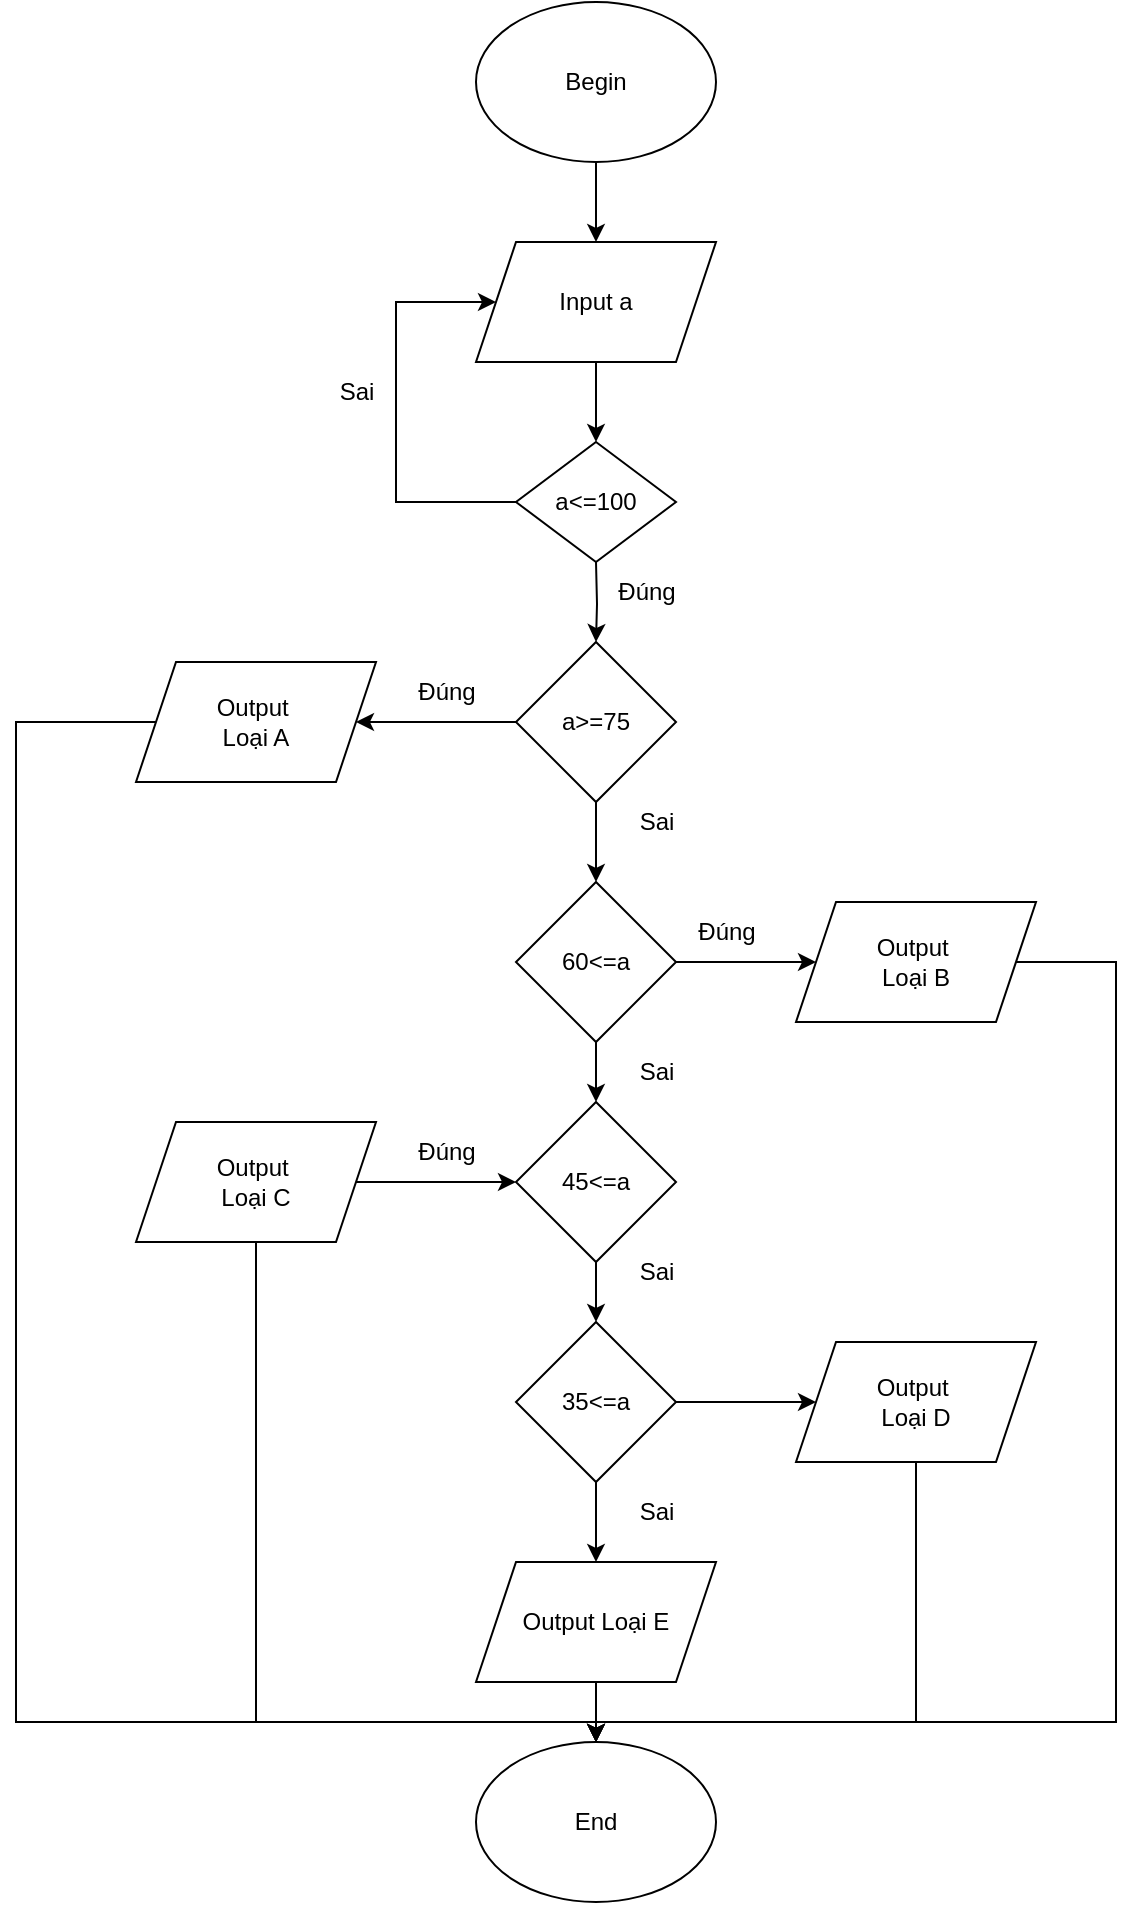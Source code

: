 <mxfile version="20.3.0" type="device"><diagram id="P0d-RZ7EOUG56-zaymrr" name="Trang-1"><mxGraphModel dx="1038" dy="641" grid="1" gridSize="10" guides="1" tooltips="1" connect="1" arrows="1" fold="1" page="1" pageScale="1" pageWidth="827" pageHeight="1169" math="0" shadow="0"><root><mxCell id="0"/><mxCell id="1" parent="0"/><mxCell id="Lx7zH8nWmUe-BdeUAszk-8" value="" style="edgeStyle=orthogonalEdgeStyle;rounded=0;orthogonalLoop=1;jettySize=auto;html=1;" parent="1" source="Lx7zH8nWmUe-BdeUAszk-1" target="Lx7zH8nWmUe-BdeUAszk-2" edge="1"><mxGeometry relative="1" as="geometry"/></mxCell><mxCell id="Lx7zH8nWmUe-BdeUAszk-1" value="Begin" style="ellipse;whiteSpace=wrap;html=1;" parent="1" vertex="1"><mxGeometry x="360" y="40" width="120" height="80" as="geometry"/></mxCell><mxCell id="Lx7zH8nWmUe-BdeUAszk-9" value="" style="edgeStyle=orthogonalEdgeStyle;rounded=0;orthogonalLoop=1;jettySize=auto;html=1;" parent="1" source="Lx7zH8nWmUe-BdeUAszk-2" edge="1"><mxGeometry relative="1" as="geometry"><mxPoint x="420" y="260" as="targetPoint"/></mxGeometry></mxCell><mxCell id="Lx7zH8nWmUe-BdeUAszk-2" value="Input a" style="shape=parallelogram;perimeter=parallelogramPerimeter;whiteSpace=wrap;html=1;fixedSize=1;" parent="1" vertex="1"><mxGeometry x="360" y="160" width="120" height="60" as="geometry"/></mxCell><mxCell id="Lx7zH8nWmUe-BdeUAszk-10" value="" style="edgeStyle=orthogonalEdgeStyle;rounded=0;orthogonalLoop=1;jettySize=auto;html=1;" parent="1" target="Lx7zH8nWmUe-BdeUAszk-4" edge="1"><mxGeometry relative="1" as="geometry"><mxPoint x="420" y="320" as="sourcePoint"/></mxGeometry></mxCell><mxCell id="Lx7zH8nWmUe-BdeUAszk-11" value="" style="edgeStyle=orthogonalEdgeStyle;rounded=0;orthogonalLoop=1;jettySize=auto;html=1;" parent="1" source="Lx7zH8nWmUe-BdeUAszk-4" target="Lx7zH8nWmUe-BdeUAszk-7" edge="1"><mxGeometry relative="1" as="geometry"/></mxCell><mxCell id="Lx7zH8nWmUe-BdeUAszk-19" value="" style="edgeStyle=orthogonalEdgeStyle;rounded=0;orthogonalLoop=1;jettySize=auto;html=1;" parent="1" source="Lx7zH8nWmUe-BdeUAszk-4" target="Lx7zH8nWmUe-BdeUAszk-18" edge="1"><mxGeometry relative="1" as="geometry"/></mxCell><mxCell id="Lx7zH8nWmUe-BdeUAszk-4" value="a&amp;gt;=75" style="rhombus;whiteSpace=wrap;html=1;" parent="1" vertex="1"><mxGeometry x="380" y="360" width="80" height="80" as="geometry"/></mxCell><mxCell id="c2MQZuct1WdMWwAWntjE-2" value="" style="edgeStyle=orthogonalEdgeStyle;rounded=0;orthogonalLoop=1;jettySize=auto;html=1;" edge="1" parent="1" source="Lx7zH8nWmUe-BdeUAszk-7" target="c2MQZuct1WdMWwAWntjE-1"><mxGeometry relative="1" as="geometry"/></mxCell><mxCell id="c2MQZuct1WdMWwAWntjE-6" value="" style="edgeStyle=orthogonalEdgeStyle;rounded=0;orthogonalLoop=1;jettySize=auto;html=1;" edge="1" parent="1" source="Lx7zH8nWmUe-BdeUAszk-7" target="c2MQZuct1WdMWwAWntjE-4"><mxGeometry relative="1" as="geometry"/></mxCell><mxCell id="Lx7zH8nWmUe-BdeUAszk-7" value="60&amp;lt;=a" style="rhombus;whiteSpace=wrap;html=1;" parent="1" vertex="1"><mxGeometry x="380" y="480" width="80" height="80" as="geometry"/></mxCell><mxCell id="Lx7zH8nWmUe-BdeUAszk-14" value="Sai" style="text;html=1;resizable=0;autosize=1;align=center;verticalAlign=middle;points=[];fillColor=none;strokeColor=none;rounded=0;" parent="1" vertex="1"><mxGeometry x="430" y="435" width="40" height="30" as="geometry"/></mxCell><mxCell id="Lx7zH8nWmUe-BdeUAszk-25" value="" style="edgeStyle=orthogonalEdgeStyle;rounded=0;orthogonalLoop=1;jettySize=auto;html=1;" parent="1" source="Lx7zH8nWmUe-BdeUAszk-15" target="Lx7zH8nWmUe-BdeUAszk-24" edge="1"><mxGeometry relative="1" as="geometry"/></mxCell><mxCell id="Lx7zH8nWmUe-BdeUAszk-15" value="Output Loại E" style="shape=parallelogram;perimeter=parallelogramPerimeter;whiteSpace=wrap;html=1;fixedSize=1;" parent="1" vertex="1"><mxGeometry x="360" y="820" width="120" height="60" as="geometry"/></mxCell><mxCell id="Lx7zH8nWmUe-BdeUAszk-17" value="Sai" style="text;html=1;resizable=0;autosize=1;align=center;verticalAlign=middle;points=[];fillColor=none;strokeColor=none;rounded=0;" parent="1" vertex="1"><mxGeometry x="430" y="560" width="40" height="30" as="geometry"/></mxCell><mxCell id="c2MQZuct1WdMWwAWntjE-25" style="edgeStyle=orthogonalEdgeStyle;rounded=0;orthogonalLoop=1;jettySize=auto;html=1;entryX=0.5;entryY=0;entryDx=0;entryDy=0;" edge="1" parent="1" source="Lx7zH8nWmUe-BdeUAszk-18" target="Lx7zH8nWmUe-BdeUAszk-24"><mxGeometry relative="1" as="geometry"><mxPoint x="420" y="900" as="targetPoint"/><Array as="points"><mxPoint x="130" y="400"/><mxPoint x="130" y="900"/><mxPoint x="420" y="900"/></Array></mxGeometry></mxCell><mxCell id="Lx7zH8nWmUe-BdeUAszk-18" value="Output&amp;nbsp;&lt;br&gt;Loại A" style="shape=parallelogram;perimeter=parallelogramPerimeter;whiteSpace=wrap;html=1;fixedSize=1;" parent="1" vertex="1"><mxGeometry x="190" y="370" width="120" height="60" as="geometry"/></mxCell><mxCell id="Lx7zH8nWmUe-BdeUAszk-20" value="Đúng" style="text;html=1;resizable=0;autosize=1;align=center;verticalAlign=middle;points=[];fillColor=none;strokeColor=none;rounded=0;" parent="1" vertex="1"><mxGeometry x="320" y="370" width="50" height="30" as="geometry"/></mxCell><mxCell id="Lx7zH8nWmUe-BdeUAszk-24" value="End" style="ellipse;whiteSpace=wrap;html=1;" parent="1" vertex="1"><mxGeometry x="360" y="910" width="120" height="80" as="geometry"/></mxCell><mxCell id="c2MQZuct1WdMWwAWntjE-29" style="edgeStyle=orthogonalEdgeStyle;rounded=0;orthogonalLoop=1;jettySize=auto;html=1;entryX=0.5;entryY=0;entryDx=0;entryDy=0;" edge="1" parent="1" source="c2MQZuct1WdMWwAWntjE-1" target="Lx7zH8nWmUe-BdeUAszk-24"><mxGeometry relative="1" as="geometry"><Array as="points"><mxPoint x="680" y="520"/><mxPoint x="680" y="900"/><mxPoint x="420" y="900"/></Array></mxGeometry></mxCell><mxCell id="c2MQZuct1WdMWwAWntjE-1" value="Output&amp;nbsp;&lt;br&gt;Loại B" style="shape=parallelogram;perimeter=parallelogramPerimeter;whiteSpace=wrap;html=1;fixedSize=1;" vertex="1" parent="1"><mxGeometry x="520" y="490" width="120" height="60" as="geometry"/></mxCell><mxCell id="c2MQZuct1WdMWwAWntjE-3" value="Đúng" style="text;html=1;resizable=0;autosize=1;align=center;verticalAlign=middle;points=[];fillColor=none;strokeColor=none;rounded=0;" vertex="1" parent="1"><mxGeometry x="460" y="490" width="50" height="30" as="geometry"/></mxCell><mxCell id="c2MQZuct1WdMWwAWntjE-21" value="" style="edgeStyle=orthogonalEdgeStyle;rounded=0;orthogonalLoop=1;jettySize=auto;html=1;" edge="1" parent="1" source="c2MQZuct1WdMWwAWntjE-4" target="c2MQZuct1WdMWwAWntjE-20"><mxGeometry relative="1" as="geometry"/></mxCell><mxCell id="c2MQZuct1WdMWwAWntjE-4" value="45&amp;lt;=a" style="rhombus;whiteSpace=wrap;html=1;" vertex="1" parent="1"><mxGeometry x="380" y="590" width="80" height="80" as="geometry"/></mxCell><mxCell id="c2MQZuct1WdMWwAWntjE-9" value="" style="edgeStyle=orthogonalEdgeStyle;rounded=0;orthogonalLoop=1;jettySize=auto;html=1;" edge="1" parent="1" source="c2MQZuct1WdMWwAWntjE-8" target="c2MQZuct1WdMWwAWntjE-4"><mxGeometry relative="1" as="geometry"/></mxCell><mxCell id="c2MQZuct1WdMWwAWntjE-26" style="edgeStyle=orthogonalEdgeStyle;rounded=0;orthogonalLoop=1;jettySize=auto;html=1;entryX=0.5;entryY=0;entryDx=0;entryDy=0;" edge="1" parent="1" source="c2MQZuct1WdMWwAWntjE-8" target="Lx7zH8nWmUe-BdeUAszk-24"><mxGeometry relative="1" as="geometry"><Array as="points"><mxPoint x="250" y="900"/><mxPoint x="420" y="900"/></Array></mxGeometry></mxCell><mxCell id="c2MQZuct1WdMWwAWntjE-8" value="Output&amp;nbsp;&lt;br&gt;Loại C" style="shape=parallelogram;perimeter=parallelogramPerimeter;whiteSpace=wrap;html=1;fixedSize=1;" vertex="1" parent="1"><mxGeometry x="190" y="600" width="120" height="60" as="geometry"/></mxCell><mxCell id="c2MQZuct1WdMWwAWntjE-10" value="Đúng" style="text;html=1;resizable=0;autosize=1;align=center;verticalAlign=middle;points=[];fillColor=none;strokeColor=none;rounded=0;" vertex="1" parent="1"><mxGeometry x="320" y="600" width="50" height="30" as="geometry"/></mxCell><mxCell id="c2MQZuct1WdMWwAWntjE-11" value="Sai" style="text;html=1;resizable=0;autosize=1;align=center;verticalAlign=middle;points=[];fillColor=none;strokeColor=none;rounded=0;" vertex="1" parent="1"><mxGeometry x="430" y="660" width="40" height="30" as="geometry"/></mxCell><mxCell id="c2MQZuct1WdMWwAWntjE-18" style="edgeStyle=orthogonalEdgeStyle;rounded=0;orthogonalLoop=1;jettySize=auto;html=1;entryX=0;entryY=0.5;entryDx=0;entryDy=0;" edge="1" parent="1" source="c2MQZuct1WdMWwAWntjE-16" target="Lx7zH8nWmUe-BdeUAszk-2"><mxGeometry relative="1" as="geometry"><mxPoint x="370" y="200" as="targetPoint"/><Array as="points"><mxPoint x="320" y="290"/><mxPoint x="320" y="190"/></Array></mxGeometry></mxCell><mxCell id="c2MQZuct1WdMWwAWntjE-16" value="a&amp;lt;=100" style="rhombus;whiteSpace=wrap;html=1;" vertex="1" parent="1"><mxGeometry x="380" y="260" width="80" height="60" as="geometry"/></mxCell><mxCell id="c2MQZuct1WdMWwAWntjE-17" value="Đúng" style="text;html=1;resizable=0;autosize=1;align=center;verticalAlign=middle;points=[];fillColor=none;strokeColor=none;rounded=0;" vertex="1" parent="1"><mxGeometry x="420" y="320" width="50" height="30" as="geometry"/></mxCell><mxCell id="c2MQZuct1WdMWwAWntjE-19" value="Sai" style="text;html=1;resizable=0;autosize=1;align=center;verticalAlign=middle;points=[];fillColor=none;strokeColor=none;rounded=0;" vertex="1" parent="1"><mxGeometry x="280" y="220" width="40" height="30" as="geometry"/></mxCell><mxCell id="c2MQZuct1WdMWwAWntjE-22" value="" style="edgeStyle=orthogonalEdgeStyle;rounded=0;orthogonalLoop=1;jettySize=auto;html=1;" edge="1" parent="1" source="c2MQZuct1WdMWwAWntjE-20" target="Lx7zH8nWmUe-BdeUAszk-15"><mxGeometry relative="1" as="geometry"/></mxCell><mxCell id="c2MQZuct1WdMWwAWntjE-27" value="" style="edgeStyle=orthogonalEdgeStyle;rounded=0;orthogonalLoop=1;jettySize=auto;html=1;" edge="1" parent="1" source="c2MQZuct1WdMWwAWntjE-20" target="c2MQZuct1WdMWwAWntjE-23"><mxGeometry relative="1" as="geometry"/></mxCell><mxCell id="c2MQZuct1WdMWwAWntjE-20" value="35&amp;lt;=a" style="rhombus;whiteSpace=wrap;html=1;" vertex="1" parent="1"><mxGeometry x="380" y="700" width="80" height="80" as="geometry"/></mxCell><mxCell id="c2MQZuct1WdMWwAWntjE-28" style="edgeStyle=orthogonalEdgeStyle;rounded=0;orthogonalLoop=1;jettySize=auto;html=1;" edge="1" parent="1" source="c2MQZuct1WdMWwAWntjE-23"><mxGeometry relative="1" as="geometry"><mxPoint x="420" y="910" as="targetPoint"/><Array as="points"><mxPoint x="580" y="900"/><mxPoint x="420" y="900"/></Array></mxGeometry></mxCell><mxCell id="c2MQZuct1WdMWwAWntjE-23" value="Output&amp;nbsp;&lt;br&gt;Loại D" style="shape=parallelogram;perimeter=parallelogramPerimeter;whiteSpace=wrap;html=1;fixedSize=1;" vertex="1" parent="1"><mxGeometry x="520" y="710" width="120" height="60" as="geometry"/></mxCell><mxCell id="c2MQZuct1WdMWwAWntjE-24" value="Sai" style="text;html=1;resizable=0;autosize=1;align=center;verticalAlign=middle;points=[];fillColor=none;strokeColor=none;rounded=0;" vertex="1" parent="1"><mxGeometry x="430" y="780" width="40" height="30" as="geometry"/></mxCell></root></mxGraphModel></diagram></mxfile>